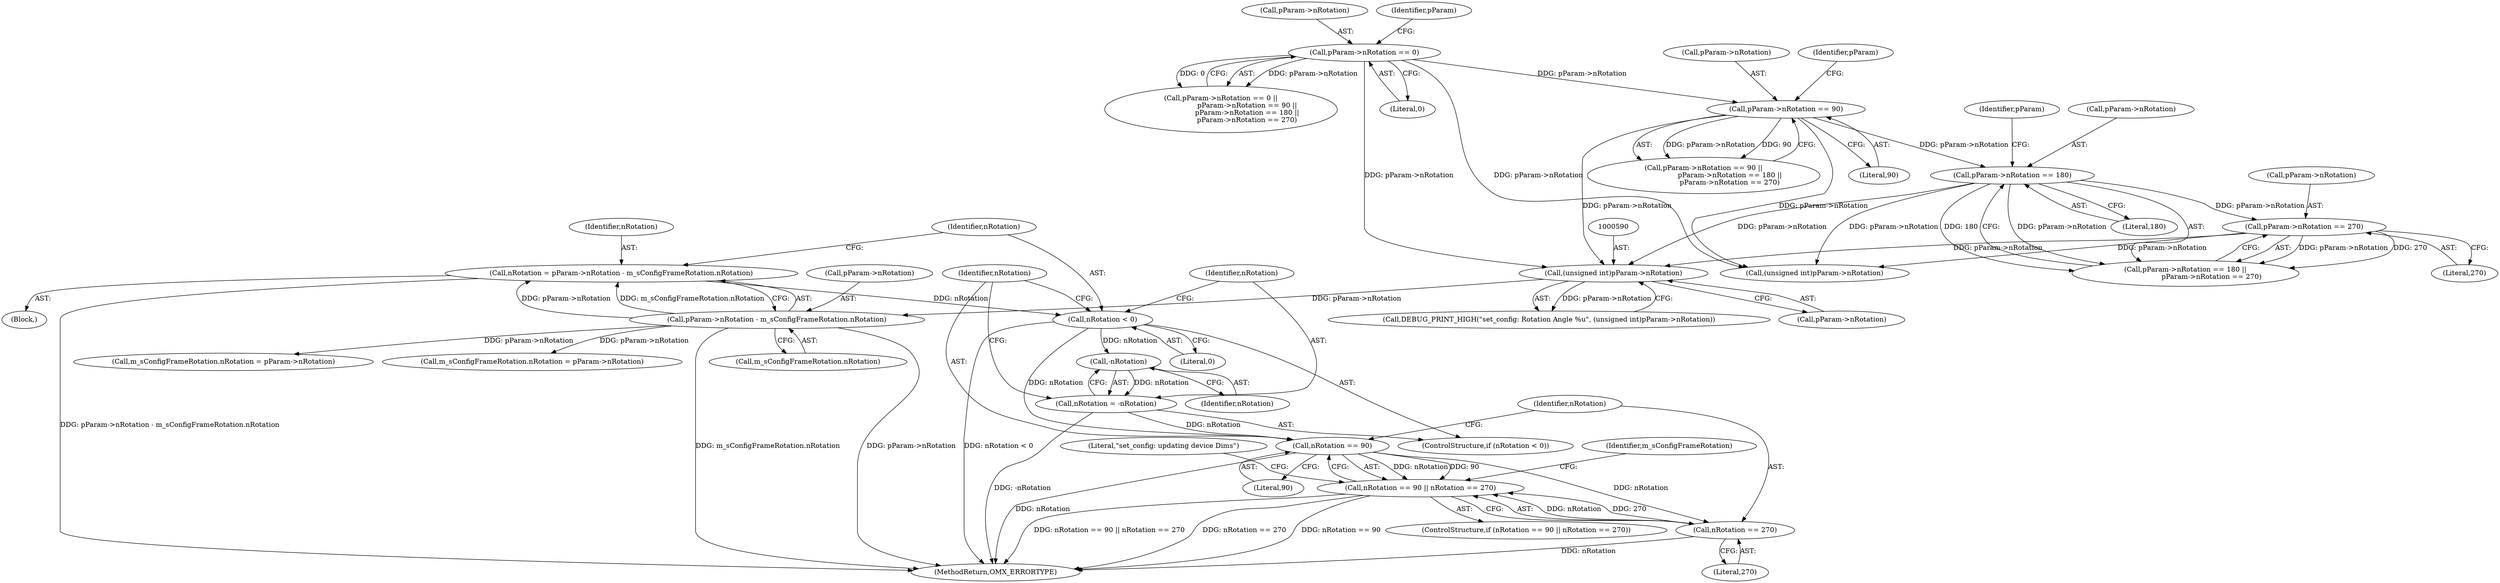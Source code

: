 digraph "0_Android_560ccdb509a7b86186fac0fce1b25bd9a3e6a6e8_6@integer" {
"1000605" [label="(Call,nRotation = pParam->nRotation - m_sConfigFrameRotation.nRotation)"];
"1000607" [label="(Call,pParam->nRotation - m_sConfigFrameRotation.nRotation)"];
"1000589" [label="(Call,(unsigned int)pParam->nRotation)"];
"1000570" [label="(Call,pParam->nRotation == 90)"];
"1000564" [label="(Call,pParam->nRotation == 0)"];
"1000576" [label="(Call,pParam->nRotation == 180)"];
"1000581" [label="(Call,pParam->nRotation == 270)"];
"1000615" [label="(Call,nRotation < 0)"];
"1000620" [label="(Call,-nRotation)"];
"1000618" [label="(Call,nRotation = -nRotation)"];
"1000624" [label="(Call,nRotation == 90)"];
"1000623" [label="(Call,nRotation == 90 || nRotation == 270)"];
"1000627" [label="(Call,nRotation == 270)"];
"1000607" [label="(Call,pParam->nRotation - m_sConfigFrameRotation.nRotation)"];
"1000982" [label="(MethodReturn,OMX_ERRORTYPE)"];
"1000563" [label="(Call,pParam->nRotation == 0 ||\n                        pParam->nRotation == 90 ||\n                        pParam->nRotation == 180 ||\n                        pParam->nRotation == 270)"];
"1000616" [label="(Identifier,nRotation)"];
"1000622" [label="(ControlStructure,if (nRotation == 90 || nRotation == 270))"];
"1000565" [label="(Call,pParam->nRotation)"];
"1000611" [label="(Call,m_sConfigFrameRotation.nRotation)"];
"1000583" [label="(Identifier,pParam)"];
"1000617" [label="(Literal,0)"];
"1000569" [label="(Call,pParam->nRotation == 90 ||\n                        pParam->nRotation == 180 ||\n                        pParam->nRotation == 270)"];
"1000574" [label="(Literal,90)"];
"1000615" [label="(Call,nRotation < 0)"];
"1000589" [label="(Call,(unsigned int)pParam->nRotation)"];
"1000535" [label="(Block,)"];
"1000623" [label="(Call,nRotation == 90 || nRotation == 270)"];
"1000582" [label="(Call,pParam->nRotation)"];
"1000686" [label="(Call,m_sConfigFrameRotation.nRotation = pParam->nRotation)"];
"1000585" [label="(Literal,270)"];
"1000629" [label="(Literal,270)"];
"1000608" [label="(Call,pParam->nRotation)"];
"1000580" [label="(Literal,180)"];
"1000598" [label="(Call,(unsigned int)pParam->nRotation)"];
"1000575" [label="(Call,pParam->nRotation == 180 ||\n                        pParam->nRotation == 270)"];
"1000571" [label="(Call,pParam->nRotation)"];
"1000624" [label="(Call,nRotation == 90)"];
"1000568" [label="(Literal,0)"];
"1000577" [label="(Call,pParam->nRotation)"];
"1000619" [label="(Identifier,nRotation)"];
"1000605" [label="(Call,nRotation = pParam->nRotation - m_sConfigFrameRotation.nRotation)"];
"1000572" [label="(Identifier,pParam)"];
"1000632" [label="(Literal,\"set_config: updating device Dims\")"];
"1000628" [label="(Identifier,nRotation)"];
"1000606" [label="(Identifier,nRotation)"];
"1000578" [label="(Identifier,pParam)"];
"1000591" [label="(Call,pParam->nRotation)"];
"1000618" [label="(Call,nRotation = -nRotation)"];
"1000581" [label="(Call,pParam->nRotation == 270)"];
"1000620" [label="(Call,-nRotation)"];
"1000587" [label="(Call,DEBUG_PRINT_HIGH(\"set_config: Rotation Angle %u\", (unsigned int)pParam->nRotation))"];
"1000625" [label="(Identifier,nRotation)"];
"1000576" [label="(Call,pParam->nRotation == 180)"];
"1000621" [label="(Identifier,nRotation)"];
"1000627" [label="(Call,nRotation == 270)"];
"1000564" [label="(Call,pParam->nRotation == 0)"];
"1000697" [label="(Identifier,m_sConfigFrameRotation)"];
"1000570" [label="(Call,pParam->nRotation == 90)"];
"1000695" [label="(Call,m_sConfigFrameRotation.nRotation = pParam->nRotation)"];
"1000626" [label="(Literal,90)"];
"1000614" [label="(ControlStructure,if (nRotation < 0))"];
"1000605" -> "1000535"  [label="AST: "];
"1000605" -> "1000607"  [label="CFG: "];
"1000606" -> "1000605"  [label="AST: "];
"1000607" -> "1000605"  [label="AST: "];
"1000616" -> "1000605"  [label="CFG: "];
"1000605" -> "1000982"  [label="DDG: pParam->nRotation - m_sConfigFrameRotation.nRotation"];
"1000607" -> "1000605"  [label="DDG: pParam->nRotation"];
"1000607" -> "1000605"  [label="DDG: m_sConfigFrameRotation.nRotation"];
"1000605" -> "1000615"  [label="DDG: nRotation"];
"1000607" -> "1000611"  [label="CFG: "];
"1000608" -> "1000607"  [label="AST: "];
"1000611" -> "1000607"  [label="AST: "];
"1000607" -> "1000982"  [label="DDG: pParam->nRotation"];
"1000607" -> "1000982"  [label="DDG: m_sConfigFrameRotation.nRotation"];
"1000589" -> "1000607"  [label="DDG: pParam->nRotation"];
"1000607" -> "1000686"  [label="DDG: pParam->nRotation"];
"1000607" -> "1000695"  [label="DDG: pParam->nRotation"];
"1000589" -> "1000587"  [label="AST: "];
"1000589" -> "1000591"  [label="CFG: "];
"1000590" -> "1000589"  [label="AST: "];
"1000591" -> "1000589"  [label="AST: "];
"1000587" -> "1000589"  [label="CFG: "];
"1000589" -> "1000587"  [label="DDG: pParam->nRotation"];
"1000570" -> "1000589"  [label="DDG: pParam->nRotation"];
"1000576" -> "1000589"  [label="DDG: pParam->nRotation"];
"1000564" -> "1000589"  [label="DDG: pParam->nRotation"];
"1000581" -> "1000589"  [label="DDG: pParam->nRotation"];
"1000570" -> "1000569"  [label="AST: "];
"1000570" -> "1000574"  [label="CFG: "];
"1000571" -> "1000570"  [label="AST: "];
"1000574" -> "1000570"  [label="AST: "];
"1000578" -> "1000570"  [label="CFG: "];
"1000569" -> "1000570"  [label="CFG: "];
"1000570" -> "1000569"  [label="DDG: pParam->nRotation"];
"1000570" -> "1000569"  [label="DDG: 90"];
"1000564" -> "1000570"  [label="DDG: pParam->nRotation"];
"1000570" -> "1000576"  [label="DDG: pParam->nRotation"];
"1000570" -> "1000598"  [label="DDG: pParam->nRotation"];
"1000564" -> "1000563"  [label="AST: "];
"1000564" -> "1000568"  [label="CFG: "];
"1000565" -> "1000564"  [label="AST: "];
"1000568" -> "1000564"  [label="AST: "];
"1000572" -> "1000564"  [label="CFG: "];
"1000563" -> "1000564"  [label="CFG: "];
"1000564" -> "1000563"  [label="DDG: pParam->nRotation"];
"1000564" -> "1000563"  [label="DDG: 0"];
"1000564" -> "1000598"  [label="DDG: pParam->nRotation"];
"1000576" -> "1000575"  [label="AST: "];
"1000576" -> "1000580"  [label="CFG: "];
"1000577" -> "1000576"  [label="AST: "];
"1000580" -> "1000576"  [label="AST: "];
"1000583" -> "1000576"  [label="CFG: "];
"1000575" -> "1000576"  [label="CFG: "];
"1000576" -> "1000575"  [label="DDG: pParam->nRotation"];
"1000576" -> "1000575"  [label="DDG: 180"];
"1000576" -> "1000581"  [label="DDG: pParam->nRotation"];
"1000576" -> "1000598"  [label="DDG: pParam->nRotation"];
"1000581" -> "1000575"  [label="AST: "];
"1000581" -> "1000585"  [label="CFG: "];
"1000582" -> "1000581"  [label="AST: "];
"1000585" -> "1000581"  [label="AST: "];
"1000575" -> "1000581"  [label="CFG: "];
"1000581" -> "1000575"  [label="DDG: pParam->nRotation"];
"1000581" -> "1000575"  [label="DDG: 270"];
"1000581" -> "1000598"  [label="DDG: pParam->nRotation"];
"1000615" -> "1000614"  [label="AST: "];
"1000615" -> "1000617"  [label="CFG: "];
"1000616" -> "1000615"  [label="AST: "];
"1000617" -> "1000615"  [label="AST: "];
"1000619" -> "1000615"  [label="CFG: "];
"1000625" -> "1000615"  [label="CFG: "];
"1000615" -> "1000982"  [label="DDG: nRotation < 0"];
"1000615" -> "1000620"  [label="DDG: nRotation"];
"1000615" -> "1000624"  [label="DDG: nRotation"];
"1000620" -> "1000618"  [label="AST: "];
"1000620" -> "1000621"  [label="CFG: "];
"1000621" -> "1000620"  [label="AST: "];
"1000618" -> "1000620"  [label="CFG: "];
"1000620" -> "1000618"  [label="DDG: nRotation"];
"1000618" -> "1000614"  [label="AST: "];
"1000619" -> "1000618"  [label="AST: "];
"1000625" -> "1000618"  [label="CFG: "];
"1000618" -> "1000982"  [label="DDG: -nRotation"];
"1000618" -> "1000624"  [label="DDG: nRotation"];
"1000624" -> "1000623"  [label="AST: "];
"1000624" -> "1000626"  [label="CFG: "];
"1000625" -> "1000624"  [label="AST: "];
"1000626" -> "1000624"  [label="AST: "];
"1000628" -> "1000624"  [label="CFG: "];
"1000623" -> "1000624"  [label="CFG: "];
"1000624" -> "1000982"  [label="DDG: nRotation"];
"1000624" -> "1000623"  [label="DDG: nRotation"];
"1000624" -> "1000623"  [label="DDG: 90"];
"1000624" -> "1000627"  [label="DDG: nRotation"];
"1000623" -> "1000622"  [label="AST: "];
"1000623" -> "1000627"  [label="CFG: "];
"1000627" -> "1000623"  [label="AST: "];
"1000632" -> "1000623"  [label="CFG: "];
"1000697" -> "1000623"  [label="CFG: "];
"1000623" -> "1000982"  [label="DDG: nRotation == 90 || nRotation == 270"];
"1000623" -> "1000982"  [label="DDG: nRotation == 270"];
"1000623" -> "1000982"  [label="DDG: nRotation == 90"];
"1000627" -> "1000623"  [label="DDG: nRotation"];
"1000627" -> "1000623"  [label="DDG: 270"];
"1000627" -> "1000629"  [label="CFG: "];
"1000628" -> "1000627"  [label="AST: "];
"1000629" -> "1000627"  [label="AST: "];
"1000627" -> "1000982"  [label="DDG: nRotation"];
}
